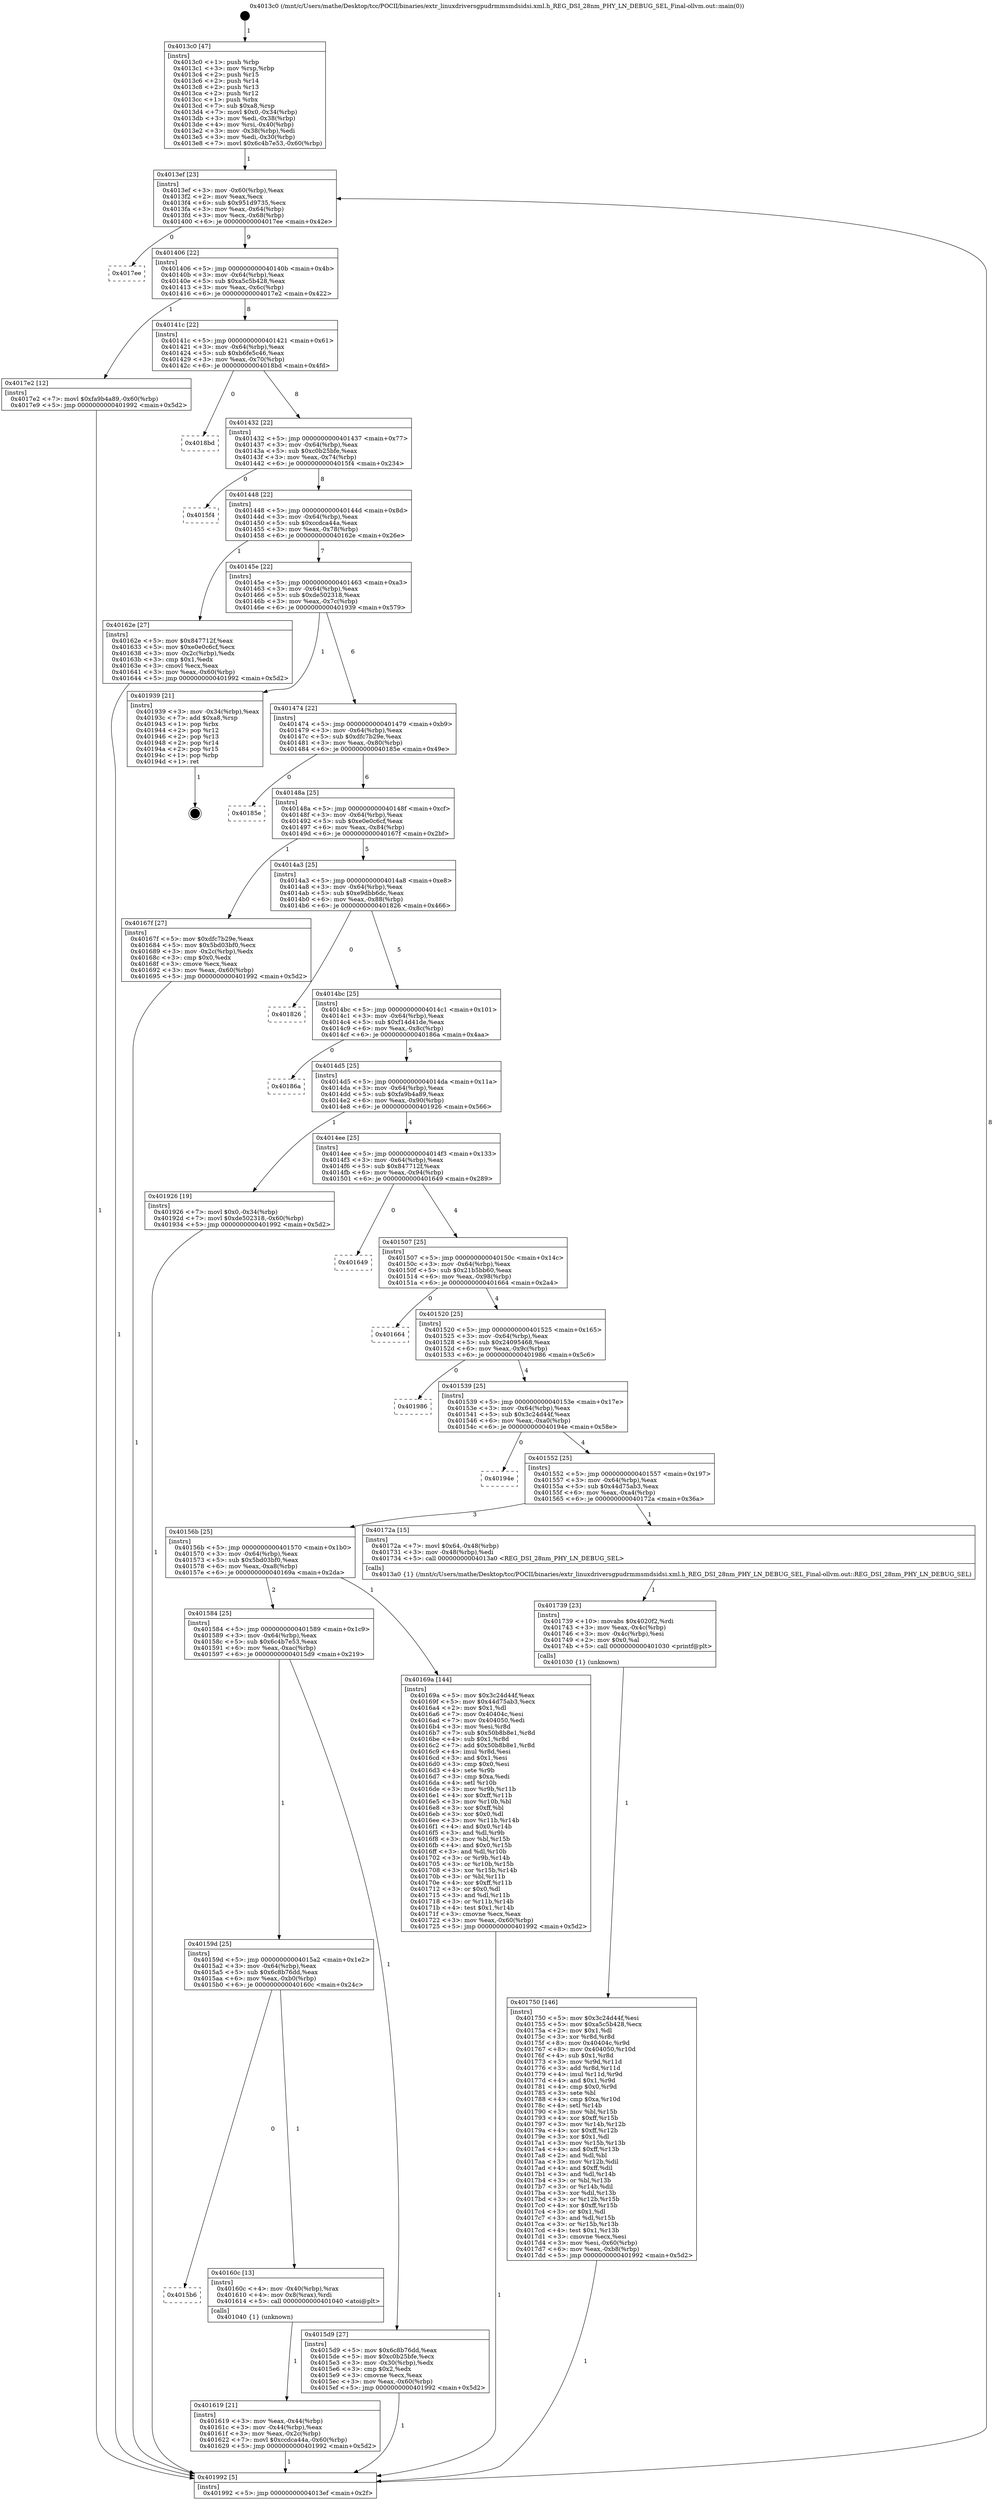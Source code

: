 digraph "0x4013c0" {
  label = "0x4013c0 (/mnt/c/Users/mathe/Desktop/tcc/POCII/binaries/extr_linuxdriversgpudrmmsmdsidsi.xml.h_REG_DSI_28nm_PHY_LN_DEBUG_SEL_Final-ollvm.out::main(0))"
  labelloc = "t"
  node[shape=record]

  Entry [label="",width=0.3,height=0.3,shape=circle,fillcolor=black,style=filled]
  "0x4013ef" [label="{
     0x4013ef [23]\l
     | [instrs]\l
     &nbsp;&nbsp;0x4013ef \<+3\>: mov -0x60(%rbp),%eax\l
     &nbsp;&nbsp;0x4013f2 \<+2\>: mov %eax,%ecx\l
     &nbsp;&nbsp;0x4013f4 \<+6\>: sub $0x951d9735,%ecx\l
     &nbsp;&nbsp;0x4013fa \<+3\>: mov %eax,-0x64(%rbp)\l
     &nbsp;&nbsp;0x4013fd \<+3\>: mov %ecx,-0x68(%rbp)\l
     &nbsp;&nbsp;0x401400 \<+6\>: je 00000000004017ee \<main+0x42e\>\l
  }"]
  "0x4017ee" [label="{
     0x4017ee\l
  }", style=dashed]
  "0x401406" [label="{
     0x401406 [22]\l
     | [instrs]\l
     &nbsp;&nbsp;0x401406 \<+5\>: jmp 000000000040140b \<main+0x4b\>\l
     &nbsp;&nbsp;0x40140b \<+3\>: mov -0x64(%rbp),%eax\l
     &nbsp;&nbsp;0x40140e \<+5\>: sub $0xa5c5b428,%eax\l
     &nbsp;&nbsp;0x401413 \<+3\>: mov %eax,-0x6c(%rbp)\l
     &nbsp;&nbsp;0x401416 \<+6\>: je 00000000004017e2 \<main+0x422\>\l
  }"]
  Exit [label="",width=0.3,height=0.3,shape=circle,fillcolor=black,style=filled,peripheries=2]
  "0x4017e2" [label="{
     0x4017e2 [12]\l
     | [instrs]\l
     &nbsp;&nbsp;0x4017e2 \<+7\>: movl $0xfa9b4a89,-0x60(%rbp)\l
     &nbsp;&nbsp;0x4017e9 \<+5\>: jmp 0000000000401992 \<main+0x5d2\>\l
  }"]
  "0x40141c" [label="{
     0x40141c [22]\l
     | [instrs]\l
     &nbsp;&nbsp;0x40141c \<+5\>: jmp 0000000000401421 \<main+0x61\>\l
     &nbsp;&nbsp;0x401421 \<+3\>: mov -0x64(%rbp),%eax\l
     &nbsp;&nbsp;0x401424 \<+5\>: sub $0xb6fe5c46,%eax\l
     &nbsp;&nbsp;0x401429 \<+3\>: mov %eax,-0x70(%rbp)\l
     &nbsp;&nbsp;0x40142c \<+6\>: je 00000000004018bd \<main+0x4fd\>\l
  }"]
  "0x401750" [label="{
     0x401750 [146]\l
     | [instrs]\l
     &nbsp;&nbsp;0x401750 \<+5\>: mov $0x3c24d44f,%esi\l
     &nbsp;&nbsp;0x401755 \<+5\>: mov $0xa5c5b428,%ecx\l
     &nbsp;&nbsp;0x40175a \<+2\>: mov $0x1,%dl\l
     &nbsp;&nbsp;0x40175c \<+3\>: xor %r8d,%r8d\l
     &nbsp;&nbsp;0x40175f \<+8\>: mov 0x40404c,%r9d\l
     &nbsp;&nbsp;0x401767 \<+8\>: mov 0x404050,%r10d\l
     &nbsp;&nbsp;0x40176f \<+4\>: sub $0x1,%r8d\l
     &nbsp;&nbsp;0x401773 \<+3\>: mov %r9d,%r11d\l
     &nbsp;&nbsp;0x401776 \<+3\>: add %r8d,%r11d\l
     &nbsp;&nbsp;0x401779 \<+4\>: imul %r11d,%r9d\l
     &nbsp;&nbsp;0x40177d \<+4\>: and $0x1,%r9d\l
     &nbsp;&nbsp;0x401781 \<+4\>: cmp $0x0,%r9d\l
     &nbsp;&nbsp;0x401785 \<+3\>: sete %bl\l
     &nbsp;&nbsp;0x401788 \<+4\>: cmp $0xa,%r10d\l
     &nbsp;&nbsp;0x40178c \<+4\>: setl %r14b\l
     &nbsp;&nbsp;0x401790 \<+3\>: mov %bl,%r15b\l
     &nbsp;&nbsp;0x401793 \<+4\>: xor $0xff,%r15b\l
     &nbsp;&nbsp;0x401797 \<+3\>: mov %r14b,%r12b\l
     &nbsp;&nbsp;0x40179a \<+4\>: xor $0xff,%r12b\l
     &nbsp;&nbsp;0x40179e \<+3\>: xor $0x1,%dl\l
     &nbsp;&nbsp;0x4017a1 \<+3\>: mov %r15b,%r13b\l
     &nbsp;&nbsp;0x4017a4 \<+4\>: and $0xff,%r13b\l
     &nbsp;&nbsp;0x4017a8 \<+2\>: and %dl,%bl\l
     &nbsp;&nbsp;0x4017aa \<+3\>: mov %r12b,%dil\l
     &nbsp;&nbsp;0x4017ad \<+4\>: and $0xff,%dil\l
     &nbsp;&nbsp;0x4017b1 \<+3\>: and %dl,%r14b\l
     &nbsp;&nbsp;0x4017b4 \<+3\>: or %bl,%r13b\l
     &nbsp;&nbsp;0x4017b7 \<+3\>: or %r14b,%dil\l
     &nbsp;&nbsp;0x4017ba \<+3\>: xor %dil,%r13b\l
     &nbsp;&nbsp;0x4017bd \<+3\>: or %r12b,%r15b\l
     &nbsp;&nbsp;0x4017c0 \<+4\>: xor $0xff,%r15b\l
     &nbsp;&nbsp;0x4017c4 \<+3\>: or $0x1,%dl\l
     &nbsp;&nbsp;0x4017c7 \<+3\>: and %dl,%r15b\l
     &nbsp;&nbsp;0x4017ca \<+3\>: or %r15b,%r13b\l
     &nbsp;&nbsp;0x4017cd \<+4\>: test $0x1,%r13b\l
     &nbsp;&nbsp;0x4017d1 \<+3\>: cmovne %ecx,%esi\l
     &nbsp;&nbsp;0x4017d4 \<+3\>: mov %esi,-0x60(%rbp)\l
     &nbsp;&nbsp;0x4017d7 \<+6\>: mov %eax,-0xb8(%rbp)\l
     &nbsp;&nbsp;0x4017dd \<+5\>: jmp 0000000000401992 \<main+0x5d2\>\l
  }"]
  "0x4018bd" [label="{
     0x4018bd\l
  }", style=dashed]
  "0x401432" [label="{
     0x401432 [22]\l
     | [instrs]\l
     &nbsp;&nbsp;0x401432 \<+5\>: jmp 0000000000401437 \<main+0x77\>\l
     &nbsp;&nbsp;0x401437 \<+3\>: mov -0x64(%rbp),%eax\l
     &nbsp;&nbsp;0x40143a \<+5\>: sub $0xc0b25bfe,%eax\l
     &nbsp;&nbsp;0x40143f \<+3\>: mov %eax,-0x74(%rbp)\l
     &nbsp;&nbsp;0x401442 \<+6\>: je 00000000004015f4 \<main+0x234\>\l
  }"]
  "0x401739" [label="{
     0x401739 [23]\l
     | [instrs]\l
     &nbsp;&nbsp;0x401739 \<+10\>: movabs $0x4020f2,%rdi\l
     &nbsp;&nbsp;0x401743 \<+3\>: mov %eax,-0x4c(%rbp)\l
     &nbsp;&nbsp;0x401746 \<+3\>: mov -0x4c(%rbp),%esi\l
     &nbsp;&nbsp;0x401749 \<+2\>: mov $0x0,%al\l
     &nbsp;&nbsp;0x40174b \<+5\>: call 0000000000401030 \<printf@plt\>\l
     | [calls]\l
     &nbsp;&nbsp;0x401030 \{1\} (unknown)\l
  }"]
  "0x4015f4" [label="{
     0x4015f4\l
  }", style=dashed]
  "0x401448" [label="{
     0x401448 [22]\l
     | [instrs]\l
     &nbsp;&nbsp;0x401448 \<+5\>: jmp 000000000040144d \<main+0x8d\>\l
     &nbsp;&nbsp;0x40144d \<+3\>: mov -0x64(%rbp),%eax\l
     &nbsp;&nbsp;0x401450 \<+5\>: sub $0xccdca44a,%eax\l
     &nbsp;&nbsp;0x401455 \<+3\>: mov %eax,-0x78(%rbp)\l
     &nbsp;&nbsp;0x401458 \<+6\>: je 000000000040162e \<main+0x26e\>\l
  }"]
  "0x401619" [label="{
     0x401619 [21]\l
     | [instrs]\l
     &nbsp;&nbsp;0x401619 \<+3\>: mov %eax,-0x44(%rbp)\l
     &nbsp;&nbsp;0x40161c \<+3\>: mov -0x44(%rbp),%eax\l
     &nbsp;&nbsp;0x40161f \<+3\>: mov %eax,-0x2c(%rbp)\l
     &nbsp;&nbsp;0x401622 \<+7\>: movl $0xccdca44a,-0x60(%rbp)\l
     &nbsp;&nbsp;0x401629 \<+5\>: jmp 0000000000401992 \<main+0x5d2\>\l
  }"]
  "0x40162e" [label="{
     0x40162e [27]\l
     | [instrs]\l
     &nbsp;&nbsp;0x40162e \<+5\>: mov $0x847712f,%eax\l
     &nbsp;&nbsp;0x401633 \<+5\>: mov $0xe0e0c6cf,%ecx\l
     &nbsp;&nbsp;0x401638 \<+3\>: mov -0x2c(%rbp),%edx\l
     &nbsp;&nbsp;0x40163b \<+3\>: cmp $0x1,%edx\l
     &nbsp;&nbsp;0x40163e \<+3\>: cmovl %ecx,%eax\l
     &nbsp;&nbsp;0x401641 \<+3\>: mov %eax,-0x60(%rbp)\l
     &nbsp;&nbsp;0x401644 \<+5\>: jmp 0000000000401992 \<main+0x5d2\>\l
  }"]
  "0x40145e" [label="{
     0x40145e [22]\l
     | [instrs]\l
     &nbsp;&nbsp;0x40145e \<+5\>: jmp 0000000000401463 \<main+0xa3\>\l
     &nbsp;&nbsp;0x401463 \<+3\>: mov -0x64(%rbp),%eax\l
     &nbsp;&nbsp;0x401466 \<+5\>: sub $0xde502318,%eax\l
     &nbsp;&nbsp;0x40146b \<+3\>: mov %eax,-0x7c(%rbp)\l
     &nbsp;&nbsp;0x40146e \<+6\>: je 0000000000401939 \<main+0x579\>\l
  }"]
  "0x4015b6" [label="{
     0x4015b6\l
  }", style=dashed]
  "0x401939" [label="{
     0x401939 [21]\l
     | [instrs]\l
     &nbsp;&nbsp;0x401939 \<+3\>: mov -0x34(%rbp),%eax\l
     &nbsp;&nbsp;0x40193c \<+7\>: add $0xa8,%rsp\l
     &nbsp;&nbsp;0x401943 \<+1\>: pop %rbx\l
     &nbsp;&nbsp;0x401944 \<+2\>: pop %r12\l
     &nbsp;&nbsp;0x401946 \<+2\>: pop %r13\l
     &nbsp;&nbsp;0x401948 \<+2\>: pop %r14\l
     &nbsp;&nbsp;0x40194a \<+2\>: pop %r15\l
     &nbsp;&nbsp;0x40194c \<+1\>: pop %rbp\l
     &nbsp;&nbsp;0x40194d \<+1\>: ret\l
  }"]
  "0x401474" [label="{
     0x401474 [22]\l
     | [instrs]\l
     &nbsp;&nbsp;0x401474 \<+5\>: jmp 0000000000401479 \<main+0xb9\>\l
     &nbsp;&nbsp;0x401479 \<+3\>: mov -0x64(%rbp),%eax\l
     &nbsp;&nbsp;0x40147c \<+5\>: sub $0xdfc7b29e,%eax\l
     &nbsp;&nbsp;0x401481 \<+3\>: mov %eax,-0x80(%rbp)\l
     &nbsp;&nbsp;0x401484 \<+6\>: je 000000000040185e \<main+0x49e\>\l
  }"]
  "0x40160c" [label="{
     0x40160c [13]\l
     | [instrs]\l
     &nbsp;&nbsp;0x40160c \<+4\>: mov -0x40(%rbp),%rax\l
     &nbsp;&nbsp;0x401610 \<+4\>: mov 0x8(%rax),%rdi\l
     &nbsp;&nbsp;0x401614 \<+5\>: call 0000000000401040 \<atoi@plt\>\l
     | [calls]\l
     &nbsp;&nbsp;0x401040 \{1\} (unknown)\l
  }"]
  "0x40185e" [label="{
     0x40185e\l
  }", style=dashed]
  "0x40148a" [label="{
     0x40148a [25]\l
     | [instrs]\l
     &nbsp;&nbsp;0x40148a \<+5\>: jmp 000000000040148f \<main+0xcf\>\l
     &nbsp;&nbsp;0x40148f \<+3\>: mov -0x64(%rbp),%eax\l
     &nbsp;&nbsp;0x401492 \<+5\>: sub $0xe0e0c6cf,%eax\l
     &nbsp;&nbsp;0x401497 \<+6\>: mov %eax,-0x84(%rbp)\l
     &nbsp;&nbsp;0x40149d \<+6\>: je 000000000040167f \<main+0x2bf\>\l
  }"]
  "0x4013c0" [label="{
     0x4013c0 [47]\l
     | [instrs]\l
     &nbsp;&nbsp;0x4013c0 \<+1\>: push %rbp\l
     &nbsp;&nbsp;0x4013c1 \<+3\>: mov %rsp,%rbp\l
     &nbsp;&nbsp;0x4013c4 \<+2\>: push %r15\l
     &nbsp;&nbsp;0x4013c6 \<+2\>: push %r14\l
     &nbsp;&nbsp;0x4013c8 \<+2\>: push %r13\l
     &nbsp;&nbsp;0x4013ca \<+2\>: push %r12\l
     &nbsp;&nbsp;0x4013cc \<+1\>: push %rbx\l
     &nbsp;&nbsp;0x4013cd \<+7\>: sub $0xa8,%rsp\l
     &nbsp;&nbsp;0x4013d4 \<+7\>: movl $0x0,-0x34(%rbp)\l
     &nbsp;&nbsp;0x4013db \<+3\>: mov %edi,-0x38(%rbp)\l
     &nbsp;&nbsp;0x4013de \<+4\>: mov %rsi,-0x40(%rbp)\l
     &nbsp;&nbsp;0x4013e2 \<+3\>: mov -0x38(%rbp),%edi\l
     &nbsp;&nbsp;0x4013e5 \<+3\>: mov %edi,-0x30(%rbp)\l
     &nbsp;&nbsp;0x4013e8 \<+7\>: movl $0x6c4b7e53,-0x60(%rbp)\l
  }"]
  "0x40167f" [label="{
     0x40167f [27]\l
     | [instrs]\l
     &nbsp;&nbsp;0x40167f \<+5\>: mov $0xdfc7b29e,%eax\l
     &nbsp;&nbsp;0x401684 \<+5\>: mov $0x5bd03bf0,%ecx\l
     &nbsp;&nbsp;0x401689 \<+3\>: mov -0x2c(%rbp),%edx\l
     &nbsp;&nbsp;0x40168c \<+3\>: cmp $0x0,%edx\l
     &nbsp;&nbsp;0x40168f \<+3\>: cmove %ecx,%eax\l
     &nbsp;&nbsp;0x401692 \<+3\>: mov %eax,-0x60(%rbp)\l
     &nbsp;&nbsp;0x401695 \<+5\>: jmp 0000000000401992 \<main+0x5d2\>\l
  }"]
  "0x4014a3" [label="{
     0x4014a3 [25]\l
     | [instrs]\l
     &nbsp;&nbsp;0x4014a3 \<+5\>: jmp 00000000004014a8 \<main+0xe8\>\l
     &nbsp;&nbsp;0x4014a8 \<+3\>: mov -0x64(%rbp),%eax\l
     &nbsp;&nbsp;0x4014ab \<+5\>: sub $0xe9dbb6dc,%eax\l
     &nbsp;&nbsp;0x4014b0 \<+6\>: mov %eax,-0x88(%rbp)\l
     &nbsp;&nbsp;0x4014b6 \<+6\>: je 0000000000401826 \<main+0x466\>\l
  }"]
  "0x401992" [label="{
     0x401992 [5]\l
     | [instrs]\l
     &nbsp;&nbsp;0x401992 \<+5\>: jmp 00000000004013ef \<main+0x2f\>\l
  }"]
  "0x401826" [label="{
     0x401826\l
  }", style=dashed]
  "0x4014bc" [label="{
     0x4014bc [25]\l
     | [instrs]\l
     &nbsp;&nbsp;0x4014bc \<+5\>: jmp 00000000004014c1 \<main+0x101\>\l
     &nbsp;&nbsp;0x4014c1 \<+3\>: mov -0x64(%rbp),%eax\l
     &nbsp;&nbsp;0x4014c4 \<+5\>: sub $0xf14d41de,%eax\l
     &nbsp;&nbsp;0x4014c9 \<+6\>: mov %eax,-0x8c(%rbp)\l
     &nbsp;&nbsp;0x4014cf \<+6\>: je 000000000040186a \<main+0x4aa\>\l
  }"]
  "0x40159d" [label="{
     0x40159d [25]\l
     | [instrs]\l
     &nbsp;&nbsp;0x40159d \<+5\>: jmp 00000000004015a2 \<main+0x1e2\>\l
     &nbsp;&nbsp;0x4015a2 \<+3\>: mov -0x64(%rbp),%eax\l
     &nbsp;&nbsp;0x4015a5 \<+5\>: sub $0x6c8b76dd,%eax\l
     &nbsp;&nbsp;0x4015aa \<+6\>: mov %eax,-0xb0(%rbp)\l
     &nbsp;&nbsp;0x4015b0 \<+6\>: je 000000000040160c \<main+0x24c\>\l
  }"]
  "0x40186a" [label="{
     0x40186a\l
  }", style=dashed]
  "0x4014d5" [label="{
     0x4014d5 [25]\l
     | [instrs]\l
     &nbsp;&nbsp;0x4014d5 \<+5\>: jmp 00000000004014da \<main+0x11a\>\l
     &nbsp;&nbsp;0x4014da \<+3\>: mov -0x64(%rbp),%eax\l
     &nbsp;&nbsp;0x4014dd \<+5\>: sub $0xfa9b4a89,%eax\l
     &nbsp;&nbsp;0x4014e2 \<+6\>: mov %eax,-0x90(%rbp)\l
     &nbsp;&nbsp;0x4014e8 \<+6\>: je 0000000000401926 \<main+0x566\>\l
  }"]
  "0x4015d9" [label="{
     0x4015d9 [27]\l
     | [instrs]\l
     &nbsp;&nbsp;0x4015d9 \<+5\>: mov $0x6c8b76dd,%eax\l
     &nbsp;&nbsp;0x4015de \<+5\>: mov $0xc0b25bfe,%ecx\l
     &nbsp;&nbsp;0x4015e3 \<+3\>: mov -0x30(%rbp),%edx\l
     &nbsp;&nbsp;0x4015e6 \<+3\>: cmp $0x2,%edx\l
     &nbsp;&nbsp;0x4015e9 \<+3\>: cmovne %ecx,%eax\l
     &nbsp;&nbsp;0x4015ec \<+3\>: mov %eax,-0x60(%rbp)\l
     &nbsp;&nbsp;0x4015ef \<+5\>: jmp 0000000000401992 \<main+0x5d2\>\l
  }"]
  "0x401926" [label="{
     0x401926 [19]\l
     | [instrs]\l
     &nbsp;&nbsp;0x401926 \<+7\>: movl $0x0,-0x34(%rbp)\l
     &nbsp;&nbsp;0x40192d \<+7\>: movl $0xde502318,-0x60(%rbp)\l
     &nbsp;&nbsp;0x401934 \<+5\>: jmp 0000000000401992 \<main+0x5d2\>\l
  }"]
  "0x4014ee" [label="{
     0x4014ee [25]\l
     | [instrs]\l
     &nbsp;&nbsp;0x4014ee \<+5\>: jmp 00000000004014f3 \<main+0x133\>\l
     &nbsp;&nbsp;0x4014f3 \<+3\>: mov -0x64(%rbp),%eax\l
     &nbsp;&nbsp;0x4014f6 \<+5\>: sub $0x847712f,%eax\l
     &nbsp;&nbsp;0x4014fb \<+6\>: mov %eax,-0x94(%rbp)\l
     &nbsp;&nbsp;0x401501 \<+6\>: je 0000000000401649 \<main+0x289\>\l
  }"]
  "0x401584" [label="{
     0x401584 [25]\l
     | [instrs]\l
     &nbsp;&nbsp;0x401584 \<+5\>: jmp 0000000000401589 \<main+0x1c9\>\l
     &nbsp;&nbsp;0x401589 \<+3\>: mov -0x64(%rbp),%eax\l
     &nbsp;&nbsp;0x40158c \<+5\>: sub $0x6c4b7e53,%eax\l
     &nbsp;&nbsp;0x401591 \<+6\>: mov %eax,-0xac(%rbp)\l
     &nbsp;&nbsp;0x401597 \<+6\>: je 00000000004015d9 \<main+0x219\>\l
  }"]
  "0x401649" [label="{
     0x401649\l
  }", style=dashed]
  "0x401507" [label="{
     0x401507 [25]\l
     | [instrs]\l
     &nbsp;&nbsp;0x401507 \<+5\>: jmp 000000000040150c \<main+0x14c\>\l
     &nbsp;&nbsp;0x40150c \<+3\>: mov -0x64(%rbp),%eax\l
     &nbsp;&nbsp;0x40150f \<+5\>: sub $0x21b5bb60,%eax\l
     &nbsp;&nbsp;0x401514 \<+6\>: mov %eax,-0x98(%rbp)\l
     &nbsp;&nbsp;0x40151a \<+6\>: je 0000000000401664 \<main+0x2a4\>\l
  }"]
  "0x40169a" [label="{
     0x40169a [144]\l
     | [instrs]\l
     &nbsp;&nbsp;0x40169a \<+5\>: mov $0x3c24d44f,%eax\l
     &nbsp;&nbsp;0x40169f \<+5\>: mov $0x44d75ab3,%ecx\l
     &nbsp;&nbsp;0x4016a4 \<+2\>: mov $0x1,%dl\l
     &nbsp;&nbsp;0x4016a6 \<+7\>: mov 0x40404c,%esi\l
     &nbsp;&nbsp;0x4016ad \<+7\>: mov 0x404050,%edi\l
     &nbsp;&nbsp;0x4016b4 \<+3\>: mov %esi,%r8d\l
     &nbsp;&nbsp;0x4016b7 \<+7\>: sub $0x50b8b8e1,%r8d\l
     &nbsp;&nbsp;0x4016be \<+4\>: sub $0x1,%r8d\l
     &nbsp;&nbsp;0x4016c2 \<+7\>: add $0x50b8b8e1,%r8d\l
     &nbsp;&nbsp;0x4016c9 \<+4\>: imul %r8d,%esi\l
     &nbsp;&nbsp;0x4016cd \<+3\>: and $0x1,%esi\l
     &nbsp;&nbsp;0x4016d0 \<+3\>: cmp $0x0,%esi\l
     &nbsp;&nbsp;0x4016d3 \<+4\>: sete %r9b\l
     &nbsp;&nbsp;0x4016d7 \<+3\>: cmp $0xa,%edi\l
     &nbsp;&nbsp;0x4016da \<+4\>: setl %r10b\l
     &nbsp;&nbsp;0x4016de \<+3\>: mov %r9b,%r11b\l
     &nbsp;&nbsp;0x4016e1 \<+4\>: xor $0xff,%r11b\l
     &nbsp;&nbsp;0x4016e5 \<+3\>: mov %r10b,%bl\l
     &nbsp;&nbsp;0x4016e8 \<+3\>: xor $0xff,%bl\l
     &nbsp;&nbsp;0x4016eb \<+3\>: xor $0x0,%dl\l
     &nbsp;&nbsp;0x4016ee \<+3\>: mov %r11b,%r14b\l
     &nbsp;&nbsp;0x4016f1 \<+4\>: and $0x0,%r14b\l
     &nbsp;&nbsp;0x4016f5 \<+3\>: and %dl,%r9b\l
     &nbsp;&nbsp;0x4016f8 \<+3\>: mov %bl,%r15b\l
     &nbsp;&nbsp;0x4016fb \<+4\>: and $0x0,%r15b\l
     &nbsp;&nbsp;0x4016ff \<+3\>: and %dl,%r10b\l
     &nbsp;&nbsp;0x401702 \<+3\>: or %r9b,%r14b\l
     &nbsp;&nbsp;0x401705 \<+3\>: or %r10b,%r15b\l
     &nbsp;&nbsp;0x401708 \<+3\>: xor %r15b,%r14b\l
     &nbsp;&nbsp;0x40170b \<+3\>: or %bl,%r11b\l
     &nbsp;&nbsp;0x40170e \<+4\>: xor $0xff,%r11b\l
     &nbsp;&nbsp;0x401712 \<+3\>: or $0x0,%dl\l
     &nbsp;&nbsp;0x401715 \<+3\>: and %dl,%r11b\l
     &nbsp;&nbsp;0x401718 \<+3\>: or %r11b,%r14b\l
     &nbsp;&nbsp;0x40171b \<+4\>: test $0x1,%r14b\l
     &nbsp;&nbsp;0x40171f \<+3\>: cmovne %ecx,%eax\l
     &nbsp;&nbsp;0x401722 \<+3\>: mov %eax,-0x60(%rbp)\l
     &nbsp;&nbsp;0x401725 \<+5\>: jmp 0000000000401992 \<main+0x5d2\>\l
  }"]
  "0x401664" [label="{
     0x401664\l
  }", style=dashed]
  "0x401520" [label="{
     0x401520 [25]\l
     | [instrs]\l
     &nbsp;&nbsp;0x401520 \<+5\>: jmp 0000000000401525 \<main+0x165\>\l
     &nbsp;&nbsp;0x401525 \<+3\>: mov -0x64(%rbp),%eax\l
     &nbsp;&nbsp;0x401528 \<+5\>: sub $0x24095468,%eax\l
     &nbsp;&nbsp;0x40152d \<+6\>: mov %eax,-0x9c(%rbp)\l
     &nbsp;&nbsp;0x401533 \<+6\>: je 0000000000401986 \<main+0x5c6\>\l
  }"]
  "0x40156b" [label="{
     0x40156b [25]\l
     | [instrs]\l
     &nbsp;&nbsp;0x40156b \<+5\>: jmp 0000000000401570 \<main+0x1b0\>\l
     &nbsp;&nbsp;0x401570 \<+3\>: mov -0x64(%rbp),%eax\l
     &nbsp;&nbsp;0x401573 \<+5\>: sub $0x5bd03bf0,%eax\l
     &nbsp;&nbsp;0x401578 \<+6\>: mov %eax,-0xa8(%rbp)\l
     &nbsp;&nbsp;0x40157e \<+6\>: je 000000000040169a \<main+0x2da\>\l
  }"]
  "0x401986" [label="{
     0x401986\l
  }", style=dashed]
  "0x401539" [label="{
     0x401539 [25]\l
     | [instrs]\l
     &nbsp;&nbsp;0x401539 \<+5\>: jmp 000000000040153e \<main+0x17e\>\l
     &nbsp;&nbsp;0x40153e \<+3\>: mov -0x64(%rbp),%eax\l
     &nbsp;&nbsp;0x401541 \<+5\>: sub $0x3c24d44f,%eax\l
     &nbsp;&nbsp;0x401546 \<+6\>: mov %eax,-0xa0(%rbp)\l
     &nbsp;&nbsp;0x40154c \<+6\>: je 000000000040194e \<main+0x58e\>\l
  }"]
  "0x40172a" [label="{
     0x40172a [15]\l
     | [instrs]\l
     &nbsp;&nbsp;0x40172a \<+7\>: movl $0x64,-0x48(%rbp)\l
     &nbsp;&nbsp;0x401731 \<+3\>: mov -0x48(%rbp),%edi\l
     &nbsp;&nbsp;0x401734 \<+5\>: call 00000000004013a0 \<REG_DSI_28nm_PHY_LN_DEBUG_SEL\>\l
     | [calls]\l
     &nbsp;&nbsp;0x4013a0 \{1\} (/mnt/c/Users/mathe/Desktop/tcc/POCII/binaries/extr_linuxdriversgpudrmmsmdsidsi.xml.h_REG_DSI_28nm_PHY_LN_DEBUG_SEL_Final-ollvm.out::REG_DSI_28nm_PHY_LN_DEBUG_SEL)\l
  }"]
  "0x40194e" [label="{
     0x40194e\l
  }", style=dashed]
  "0x401552" [label="{
     0x401552 [25]\l
     | [instrs]\l
     &nbsp;&nbsp;0x401552 \<+5\>: jmp 0000000000401557 \<main+0x197\>\l
     &nbsp;&nbsp;0x401557 \<+3\>: mov -0x64(%rbp),%eax\l
     &nbsp;&nbsp;0x40155a \<+5\>: sub $0x44d75ab3,%eax\l
     &nbsp;&nbsp;0x40155f \<+6\>: mov %eax,-0xa4(%rbp)\l
     &nbsp;&nbsp;0x401565 \<+6\>: je 000000000040172a \<main+0x36a\>\l
  }"]
  Entry -> "0x4013c0" [label=" 1"]
  "0x4013ef" -> "0x4017ee" [label=" 0"]
  "0x4013ef" -> "0x401406" [label=" 9"]
  "0x401939" -> Exit [label=" 1"]
  "0x401406" -> "0x4017e2" [label=" 1"]
  "0x401406" -> "0x40141c" [label=" 8"]
  "0x401926" -> "0x401992" [label=" 1"]
  "0x40141c" -> "0x4018bd" [label=" 0"]
  "0x40141c" -> "0x401432" [label=" 8"]
  "0x4017e2" -> "0x401992" [label=" 1"]
  "0x401432" -> "0x4015f4" [label=" 0"]
  "0x401432" -> "0x401448" [label=" 8"]
  "0x401750" -> "0x401992" [label=" 1"]
  "0x401448" -> "0x40162e" [label=" 1"]
  "0x401448" -> "0x40145e" [label=" 7"]
  "0x401739" -> "0x401750" [label=" 1"]
  "0x40145e" -> "0x401939" [label=" 1"]
  "0x40145e" -> "0x401474" [label=" 6"]
  "0x40172a" -> "0x401739" [label=" 1"]
  "0x401474" -> "0x40185e" [label=" 0"]
  "0x401474" -> "0x40148a" [label=" 6"]
  "0x40169a" -> "0x401992" [label=" 1"]
  "0x40148a" -> "0x40167f" [label=" 1"]
  "0x40148a" -> "0x4014a3" [label=" 5"]
  "0x40162e" -> "0x401992" [label=" 1"]
  "0x4014a3" -> "0x401826" [label=" 0"]
  "0x4014a3" -> "0x4014bc" [label=" 5"]
  "0x401619" -> "0x401992" [label=" 1"]
  "0x4014bc" -> "0x40186a" [label=" 0"]
  "0x4014bc" -> "0x4014d5" [label=" 5"]
  "0x40160c" -> "0x401619" [label=" 1"]
  "0x4014d5" -> "0x401926" [label=" 1"]
  "0x4014d5" -> "0x4014ee" [label=" 4"]
  "0x40159d" -> "0x4015b6" [label=" 0"]
  "0x4014ee" -> "0x401649" [label=" 0"]
  "0x4014ee" -> "0x401507" [label=" 4"]
  "0x40167f" -> "0x401992" [label=" 1"]
  "0x401507" -> "0x401664" [label=" 0"]
  "0x401507" -> "0x401520" [label=" 4"]
  "0x401992" -> "0x4013ef" [label=" 8"]
  "0x401520" -> "0x401986" [label=" 0"]
  "0x401520" -> "0x401539" [label=" 4"]
  "0x4015d9" -> "0x401992" [label=" 1"]
  "0x401539" -> "0x40194e" [label=" 0"]
  "0x401539" -> "0x401552" [label=" 4"]
  "0x401584" -> "0x40159d" [label=" 1"]
  "0x401552" -> "0x40172a" [label=" 1"]
  "0x401552" -> "0x40156b" [label=" 3"]
  "0x4013c0" -> "0x4013ef" [label=" 1"]
  "0x40156b" -> "0x40169a" [label=" 1"]
  "0x40156b" -> "0x401584" [label=" 2"]
  "0x40159d" -> "0x40160c" [label=" 1"]
  "0x401584" -> "0x4015d9" [label=" 1"]
}
